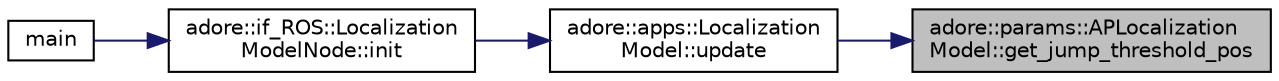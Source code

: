 digraph "adore::params::APLocalizationModel::get_jump_threshold_pos"
{
 // LATEX_PDF_SIZE
  edge [fontname="Helvetica",fontsize="10",labelfontname="Helvetica",labelfontsize="10"];
  node [fontname="Helvetica",fontsize="10",shape=record];
  rankdir="RL";
  Node1 [label="adore::params::APLocalization\lModel::get_jump_threshold_pos",height=0.2,width=0.4,color="black", fillcolor="grey75", style="filled", fontcolor="black",tooltip=" "];
  Node1 -> Node2 [dir="back",color="midnightblue",fontsize="10",style="solid",fontname="Helvetica"];
  Node2 [label="adore::apps::Localization\lModel::update",height=0.2,width=0.4,color="black", fillcolor="white", style="filled",URL="$classadore_1_1apps_1_1LocalizationModel.html#a4b0b280b821ef650bead639c9f17b271",tooltip="simulation step of the odometry estimate model"];
  Node2 -> Node3 [dir="back",color="midnightblue",fontsize="10",style="solid",fontname="Helvetica"];
  Node3 [label="adore::if_ROS::Localization\lModelNode::init",height=0.2,width=0.4,color="black", fillcolor="white", style="filled",URL="$classadore_1_1if__ROS_1_1LocalizationModelNode.html#ae940d37d3c0a9af5eab3930cc968825f",tooltip=" "];
  Node3 -> Node4 [dir="back",color="midnightblue",fontsize="10",style="solid",fontname="Helvetica"];
  Node4 [label="main",height=0.2,width=0.4,color="black", fillcolor="white", style="filled",URL="$adore__localizationmodel__node_8cpp.html#a3c04138a5bfe5d72780bb7e82a18e627",tooltip=" "];
}
